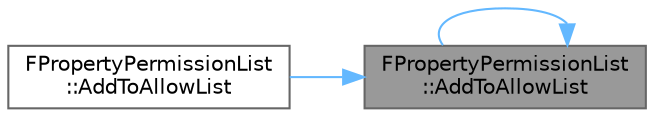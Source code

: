 digraph "FPropertyPermissionList::AddToAllowList"
{
 // INTERACTIVE_SVG=YES
 // LATEX_PDF_SIZE
  bgcolor="transparent";
  edge [fontname=Helvetica,fontsize=10,labelfontname=Helvetica,labelfontsize=10];
  node [fontname=Helvetica,fontsize=10,shape=box,height=0.2,width=0.4];
  rankdir="RL";
  Node1 [id="Node000001",label="FPropertyPermissionList\l::AddToAllowList",height=0.2,width=0.4,color="gray40", fillcolor="grey60", style="filled", fontcolor="black",tooltip="Add a specific property to a UStruct's AllowList."];
  Node1 -> Node1 [id="edge1_Node000001_Node000001",dir="back",color="steelblue1",style="solid",tooltip=" "];
  Node1 -> Node2 [id="edge2_Node000001_Node000002",dir="back",color="steelblue1",style="solid",tooltip=" "];
  Node2 [id="Node000002",label="FPropertyPermissionList\l::AddToAllowList",height=0.2,width=0.4,color="grey40", fillcolor="white", style="filled",URL="$d0/db6/classFPropertyPermissionList.html#ad4b650e12c7e1962eb1142f5f4f84778",tooltip="Add a list of properties to a UStruct's AllowList."];
}

